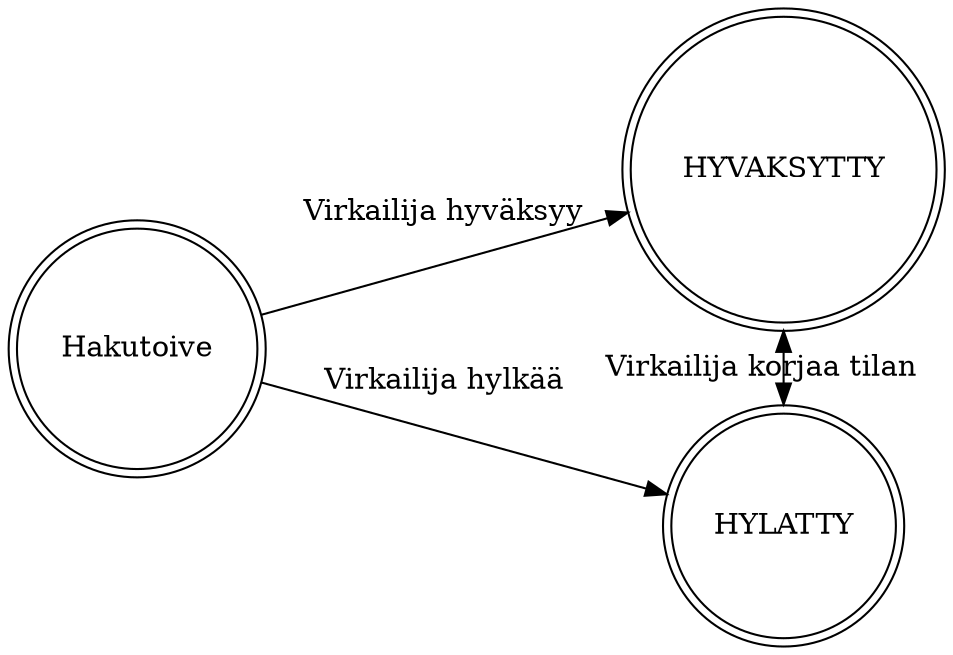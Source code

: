 digraph finite_state_machine {
  rankdir=LR;
  node [shape = circle];

  {
      rank=same
      HYVAKSYTTY -> HYLATTY [dir=both label="Virkailija korjaa tilan"]
      HYVAKSYTTY [shape=doublecircle];
      HYLATTY [shape=doublecircle];
  }

  Hakutoive -> HYLATTY [label="Virkailija hylkää"]
  Hakutoive -> HYVAKSYTTY [label="Virkailija hyväksyy"]
  Hakutoive [shape=doublecircle];
}

